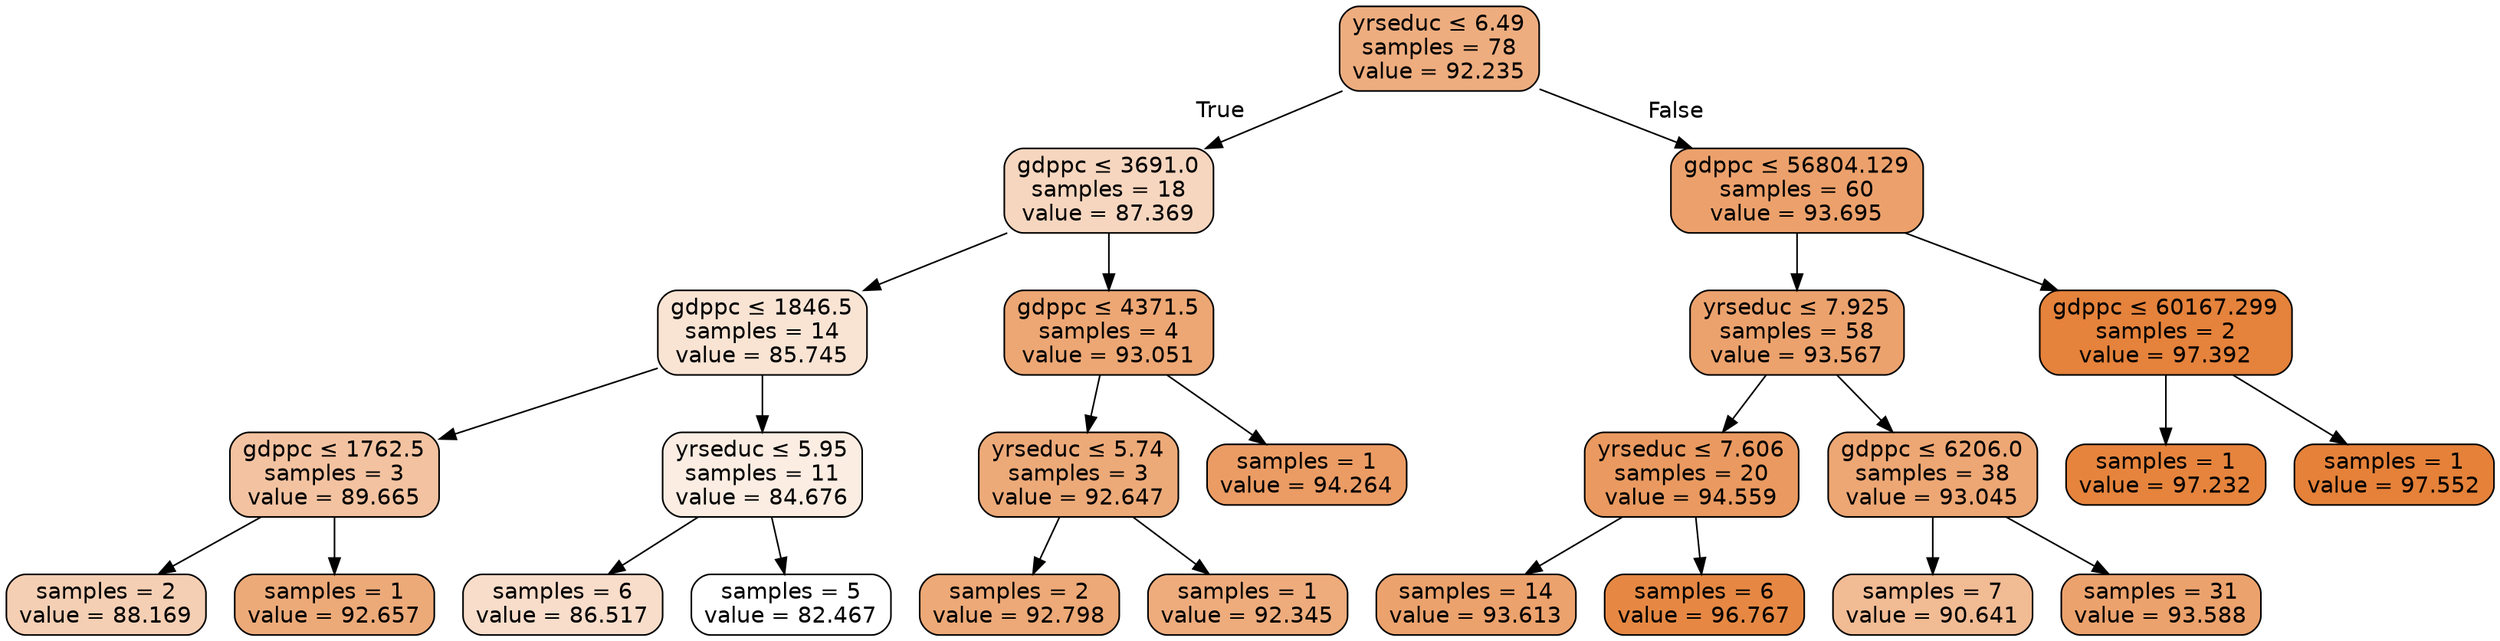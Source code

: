digraph Tree {
node [shape=box, style="filled, rounded", color="black", fontname="helvetica"] ;
edge [fontname="helvetica"] ;
0 [label=<yrseduc &le; 6.49<br/>samples = 78<br/>value = 92.235>, fillcolor="#eead7f"] ;
1 [label=<gdppc &le; 3691.0<br/>samples = 18<br/>value = 87.369>, fillcolor="#f7d6bf"] ;
0 -> 1 [labeldistance=2.5, labelangle=45, headlabel="True"] ;
2 [label=<gdppc &le; 1846.5<br/>samples = 14<br/>value = 85.745>, fillcolor="#f9e4d4"] ;
1 -> 2 ;
3 [label=<gdppc &le; 1762.5<br/>samples = 3<br/>value = 89.665>, fillcolor="#f3c3a1"] ;
2 -> 3 ;
4 [label=<samples = 2<br/>value = 88.169>, fillcolor="#f5cfb4"] ;
3 -> 4 ;
5 [label=<samples = 1<br/>value = 92.657>, fillcolor="#edaa79"] ;
3 -> 5 ;
6 [label=<yrseduc &le; 5.95<br/>samples = 11<br/>value = 84.676>, fillcolor="#fbede2"] ;
2 -> 6 ;
7 [label=<samples = 6<br/>value = 86.517>, fillcolor="#f8ddca"] ;
6 -> 7 ;
8 [label=<samples = 5<br/>value = 82.467>, fillcolor="#ffffff"] ;
6 -> 8 ;
9 [label=<gdppc &le; 4371.5<br/>samples = 4<br/>value = 93.051>, fillcolor="#eda774"] ;
1 -> 9 ;
10 [label=<yrseduc &le; 5.74<br/>samples = 3<br/>value = 92.647>, fillcolor="#edaa79"] ;
9 -> 10 ;
11 [label=<samples = 2<br/>value = 92.798>, fillcolor="#eda977"] ;
10 -> 11 ;
12 [label=<samples = 1<br/>value = 92.345>, fillcolor="#eeac7d"] ;
10 -> 12 ;
13 [label=<samples = 1<br/>value = 94.264>, fillcolor="#eb9c64"] ;
9 -> 13 ;
14 [label=<gdppc &le; 56804.129<br/>samples = 60<br/>value = 93.695>, fillcolor="#eca16c"] ;
0 -> 14 [labeldistance=2.5, labelangle=-45, headlabel="False"] ;
15 [label=<yrseduc &le; 7.925<br/>samples = 58<br/>value = 93.567>, fillcolor="#eca26d"] ;
14 -> 15 ;
16 [label=<yrseduc &le; 7.606<br/>samples = 20<br/>value = 94.559>, fillcolor="#ea9a60"] ;
15 -> 16 ;
17 [label=<samples = 14<br/>value = 93.613>, fillcolor="#eca26d"] ;
16 -> 17 ;
18 [label=<samples = 6<br/>value = 96.767>, fillcolor="#e68843"] ;
16 -> 18 ;
19 [label=<gdppc &le; 6206.0<br/>samples = 38<br/>value = 93.045>, fillcolor="#eda774"] ;
15 -> 19 ;
20 [label=<samples = 7<br/>value = 90.641>, fillcolor="#f1bb94"] ;
19 -> 20 ;
21 [label=<samples = 31<br/>value = 93.588>, fillcolor="#eca26d"] ;
19 -> 21 ;
22 [label=<gdppc &le; 60167.299<br/>samples = 2<br/>value = 97.392>, fillcolor="#e5823b"] ;
14 -> 22 ;
23 [label=<samples = 1<br/>value = 97.232>, fillcolor="#e6843d"] ;
22 -> 23 ;
24 [label=<samples = 1<br/>value = 97.552>, fillcolor="#e58139"] ;
22 -> 24 ;
}

